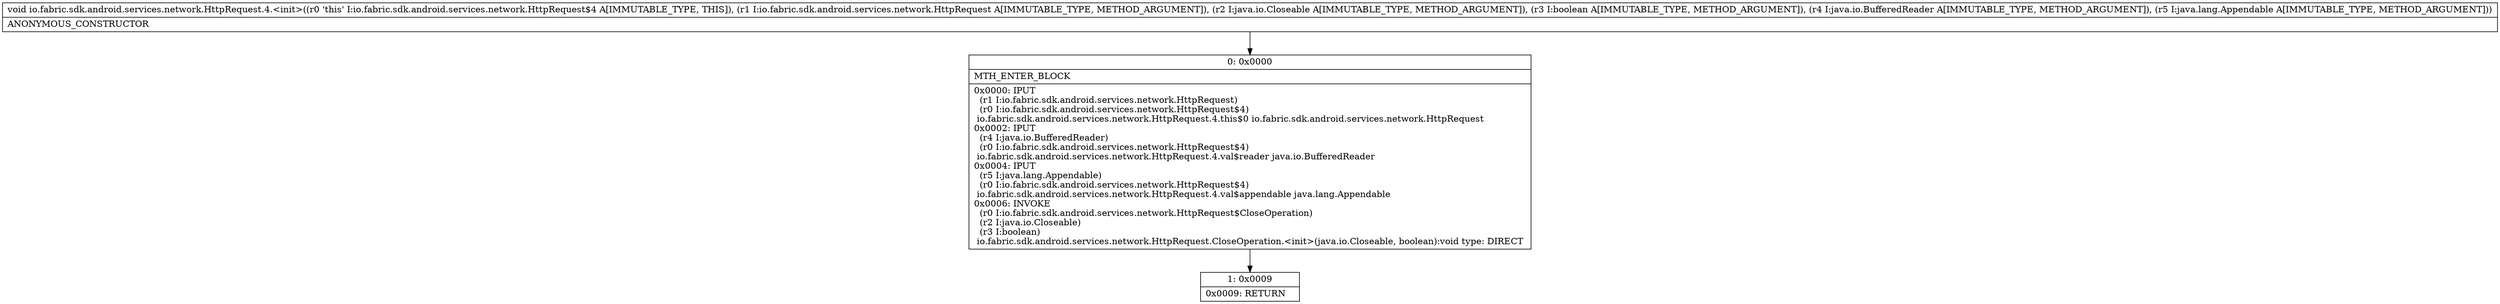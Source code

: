 digraph "CFG forio.fabric.sdk.android.services.network.HttpRequest.4.\<init\>(Lio\/fabric\/sdk\/android\/services\/network\/HttpRequest;Ljava\/io\/Closeable;ZLjava\/io\/BufferedReader;Ljava\/lang\/Appendable;)V" {
Node_0 [shape=record,label="{0\:\ 0x0000|MTH_ENTER_BLOCK\l|0x0000: IPUT  \l  (r1 I:io.fabric.sdk.android.services.network.HttpRequest)\l  (r0 I:io.fabric.sdk.android.services.network.HttpRequest$4)\l io.fabric.sdk.android.services.network.HttpRequest.4.this$0 io.fabric.sdk.android.services.network.HttpRequest \l0x0002: IPUT  \l  (r4 I:java.io.BufferedReader)\l  (r0 I:io.fabric.sdk.android.services.network.HttpRequest$4)\l io.fabric.sdk.android.services.network.HttpRequest.4.val$reader java.io.BufferedReader \l0x0004: IPUT  \l  (r5 I:java.lang.Appendable)\l  (r0 I:io.fabric.sdk.android.services.network.HttpRequest$4)\l io.fabric.sdk.android.services.network.HttpRequest.4.val$appendable java.lang.Appendable \l0x0006: INVOKE  \l  (r0 I:io.fabric.sdk.android.services.network.HttpRequest$CloseOperation)\l  (r2 I:java.io.Closeable)\l  (r3 I:boolean)\l io.fabric.sdk.android.services.network.HttpRequest.CloseOperation.\<init\>(java.io.Closeable, boolean):void type: DIRECT \l}"];
Node_1 [shape=record,label="{1\:\ 0x0009|0x0009: RETURN   \l}"];
MethodNode[shape=record,label="{void io.fabric.sdk.android.services.network.HttpRequest.4.\<init\>((r0 'this' I:io.fabric.sdk.android.services.network.HttpRequest$4 A[IMMUTABLE_TYPE, THIS]), (r1 I:io.fabric.sdk.android.services.network.HttpRequest A[IMMUTABLE_TYPE, METHOD_ARGUMENT]), (r2 I:java.io.Closeable A[IMMUTABLE_TYPE, METHOD_ARGUMENT]), (r3 I:boolean A[IMMUTABLE_TYPE, METHOD_ARGUMENT]), (r4 I:java.io.BufferedReader A[IMMUTABLE_TYPE, METHOD_ARGUMENT]), (r5 I:java.lang.Appendable A[IMMUTABLE_TYPE, METHOD_ARGUMENT]))  | ANONYMOUS_CONSTRUCTOR\l}"];
MethodNode -> Node_0;
Node_0 -> Node_1;
}

